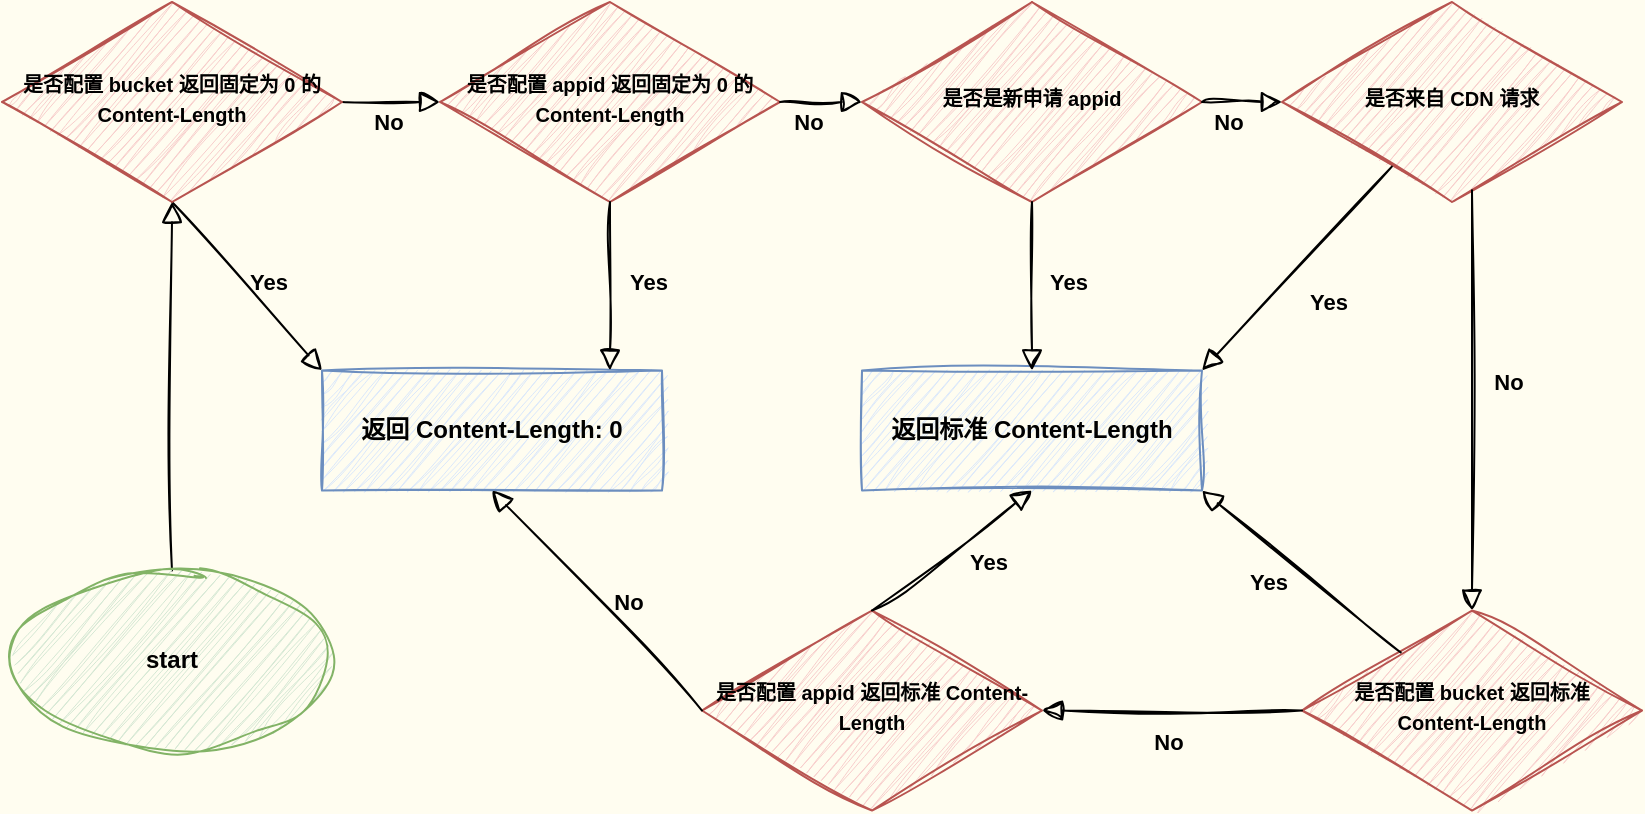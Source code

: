 <mxfile version="21.6.6" type="github">
  <diagram id="C5RBs43oDa-KdzZeNtuy" name="Page-1">
    <mxGraphModel dx="1373" dy="744" grid="1" gridSize="10" guides="1" tooltips="1" connect="1" arrows="1" fold="1" page="1" pageScale="1" pageWidth="827" pageHeight="1169" background="#FFFDF0" math="0" shadow="0">
      <root>
        <mxCell id="WIyWlLk6GJQsqaUBKTNV-0" />
        <mxCell id="WIyWlLk6GJQsqaUBKTNV-1" parent="WIyWlLk6GJQsqaUBKTNV-0" />
        <mxCell id="WIyWlLk6GJQsqaUBKTNV-2" value="" style="rounded=0;html=1;jettySize=auto;orthogonalLoop=1;fontSize=11;endArrow=block;endFill=0;endSize=8;strokeWidth=1;shadow=0;labelBackgroundColor=none;edgeStyle=orthogonalEdgeStyle;fontColor=default;sketch=1;curveFitting=1;jiggle=2;noEdgeStyle=1;orthogonal=1;entryX=0.5;entryY=1;entryDx=0;entryDy=0;exitX=0.5;exitY=0;exitDx=0;exitDy=0;fontStyle=1" parent="WIyWlLk6GJQsqaUBKTNV-1" source="X-2t8R4CyY52dQEvmOuq-20" target="WIyWlLk6GJQsqaUBKTNV-6" edge="1">
          <mxGeometry relative="1" as="geometry">
            <mxPoint x="-3" y="4.26" as="sourcePoint" />
          </mxGeometry>
        </mxCell>
        <mxCell id="WIyWlLk6GJQsqaUBKTNV-4" value="Yes" style="rounded=0;html=1;jettySize=auto;orthogonalLoop=1;fontSize=11;endArrow=block;endFill=0;endSize=8;strokeWidth=1;shadow=0;labelBackgroundColor=none;edgeStyle=orthogonalEdgeStyle;fontColor=default;entryDx=0;entryDy=0;sketch=1;curveFitting=1;jiggle=2;noEdgeStyle=1;orthogonal=1;exitX=0.5;exitY=1;exitDx=0;exitDy=0;fontStyle=1" parent="WIyWlLk6GJQsqaUBKTNV-1" source="WIyWlLk6GJQsqaUBKTNV-6" target="X-2t8R4CyY52dQEvmOuq-1" edge="1">
          <mxGeometry x="0.096" y="9" relative="1" as="geometry">
            <mxPoint as="offset" />
            <mxPoint x="-3" y="174.26" as="targetPoint" />
          </mxGeometry>
        </mxCell>
        <mxCell id="WIyWlLk6GJQsqaUBKTNV-5" value="No" style="edgeStyle=orthogonalEdgeStyle;rounded=0;html=1;jettySize=auto;orthogonalLoop=1;fontSize=11;endArrow=block;endFill=0;endSize=8;strokeWidth=1;shadow=0;labelBackgroundColor=none;fontColor=default;entryDx=0;entryDy=0;sketch=1;curveFitting=1;jiggle=2;noEdgeStyle=1;orthogonal=1;fontStyle=1" parent="WIyWlLk6GJQsqaUBKTNV-1" source="WIyWlLk6GJQsqaUBKTNV-6" target="X-2t8R4CyY52dQEvmOuq-3" edge="1">
          <mxGeometry x="-0.061" y="-10" relative="1" as="geometry">
            <mxPoint as="offset" />
            <mxPoint x="97" y="94.26" as="targetPoint" />
          </mxGeometry>
        </mxCell>
        <mxCell id="WIyWlLk6GJQsqaUBKTNV-6" value="&lt;font style=&quot;font-size: 10px;&quot;&gt;是否配置 bucket 返回固定为 0 的 Content-Length&lt;/font&gt;" style="rhombus;whiteSpace=wrap;html=1;shadow=0;fontFamily=Helvetica;fontSize=12;align=center;strokeWidth=1;spacing=6;spacingTop=-4;labelBackgroundColor=none;rounded=0;sketch=1;curveFitting=1;jiggle=2;fillColor=#f8cecc;strokeColor=#b85450;fontStyle=1" parent="WIyWlLk6GJQsqaUBKTNV-1" vertex="1">
          <mxGeometry x="7" y="10.0" width="170" height="100" as="geometry" />
        </mxCell>
        <mxCell id="X-2t8R4CyY52dQEvmOuq-1" value="返回 Content-Length: 0" style="rounded=0;whiteSpace=wrap;html=1;fontSize=12;glass=0;strokeWidth=1;shadow=0;labelBackgroundColor=none;sketch=1;curveFitting=1;jiggle=2;fillColor=#dae8fc;strokeColor=#6c8ebf;fontStyle=1" vertex="1" parent="WIyWlLk6GJQsqaUBKTNV-1">
          <mxGeometry x="167" y="194.26" width="170" height="60" as="geometry" />
        </mxCell>
        <mxCell id="X-2t8R4CyY52dQEvmOuq-3" value="&lt;font style=&quot;font-size: 10px;&quot;&gt;是否配置 appid 返回固定为 0 的 Content-Length&lt;/font&gt;" style="rhombus;whiteSpace=wrap;html=1;shadow=0;fontFamily=Helvetica;fontSize=12;align=center;strokeWidth=1;spacing=6;spacingTop=-4;labelBackgroundColor=none;rounded=0;sketch=1;curveFitting=1;jiggle=2;fillColor=#f8cecc;strokeColor=#b85450;fontStyle=1" vertex="1" parent="WIyWlLk6GJQsqaUBKTNV-1">
          <mxGeometry x="226" y="10.001" width="170" height="100" as="geometry" />
        </mxCell>
        <mxCell id="X-2t8R4CyY52dQEvmOuq-5" value="Yes" style="rounded=0;html=1;jettySize=auto;orthogonalLoop=1;fontSize=11;endArrow=block;endFill=0;endSize=8;strokeWidth=1;shadow=0;labelBackgroundColor=none;edgeStyle=orthogonalEdgeStyle;fontColor=default;entryDx=0;entryDy=0;exitDx=0;exitDy=0;sketch=1;curveFitting=1;jiggle=2;noEdgeStyle=1;orthogonal=1;exitX=0.5;exitY=1;fontStyle=1" edge="1" parent="WIyWlLk6GJQsqaUBKTNV-1" source="X-2t8R4CyY52dQEvmOuq-3" target="X-2t8R4CyY52dQEvmOuq-1">
          <mxGeometry x="-0.051" y="19" relative="1" as="geometry">
            <mxPoint as="offset" />
            <mxPoint x="7" y="144.26" as="sourcePoint" />
            <mxPoint x="7" y="204.26" as="targetPoint" />
          </mxGeometry>
        </mxCell>
        <mxCell id="X-2t8R4CyY52dQEvmOuq-6" value="返回标准 Content-Length" style="rounded=0;whiteSpace=wrap;html=1;fontSize=12;glass=0;strokeWidth=1;shadow=0;labelBackgroundColor=none;sketch=1;curveFitting=1;jiggle=2;fillColor=#dae8fc;strokeColor=#6c8ebf;fontStyle=1" vertex="1" parent="WIyWlLk6GJQsqaUBKTNV-1">
          <mxGeometry x="437" y="194.26" width="170" height="60" as="geometry" />
        </mxCell>
        <mxCell id="X-2t8R4CyY52dQEvmOuq-7" value="&lt;font style=&quot;font-size: 10px;&quot;&gt;是否是新申请 appid&lt;/font&gt;" style="rhombus;whiteSpace=wrap;html=1;shadow=0;fontFamily=Helvetica;fontSize=12;align=center;strokeWidth=1;spacing=6;spacingTop=-4;labelBackgroundColor=none;rounded=0;sketch=1;curveFitting=1;jiggle=2;fillColor=#f8cecc;strokeColor=#b85450;fontStyle=1" vertex="1" parent="WIyWlLk6GJQsqaUBKTNV-1">
          <mxGeometry x="437" y="10.001" width="170" height="100" as="geometry" />
        </mxCell>
        <mxCell id="X-2t8R4CyY52dQEvmOuq-9" value="No" style="edgeStyle=orthogonalEdgeStyle;rounded=0;html=1;jettySize=auto;orthogonalLoop=1;fontSize=11;endArrow=block;endFill=0;endSize=8;strokeWidth=1;shadow=0;labelBackgroundColor=none;fontColor=default;entryDx=0;entryDy=0;exitDx=0;exitDy=0;sketch=1;curveFitting=1;jiggle=2;noEdgeStyle=1;orthogonal=1;fontStyle=1" edge="1" parent="WIyWlLk6GJQsqaUBKTNV-1" source="X-2t8R4CyY52dQEvmOuq-3" target="X-2t8R4CyY52dQEvmOuq-7">
          <mxGeometry x="-0.317" y="-10" relative="1" as="geometry">
            <mxPoint as="offset" />
            <mxPoint x="57" y="104.26" as="sourcePoint" />
            <mxPoint x="127" y="104.26" as="targetPoint" />
          </mxGeometry>
        </mxCell>
        <mxCell id="X-2t8R4CyY52dQEvmOuq-10" value="Yes" style="rounded=0;html=1;jettySize=auto;orthogonalLoop=1;fontSize=11;endArrow=block;endFill=0;endSize=8;strokeWidth=1;shadow=0;labelBackgroundColor=none;edgeStyle=orthogonalEdgeStyle;fontColor=default;entryDx=0;entryDy=0;exitDx=0;exitDy=0;sketch=1;curveFitting=1;jiggle=2;noEdgeStyle=1;orthogonal=1;exitX=0.5;exitY=1;entryX=0.5;entryY=0;fontStyle=1" edge="1" parent="WIyWlLk6GJQsqaUBKTNV-1" source="X-2t8R4CyY52dQEvmOuq-7" target="X-2t8R4CyY52dQEvmOuq-6">
          <mxGeometry x="-0.051" y="18" relative="1" as="geometry">
            <mxPoint as="offset" />
            <mxPoint x="177" y="144.26" as="sourcePoint" />
            <mxPoint x="7" y="204.26" as="targetPoint" />
          </mxGeometry>
        </mxCell>
        <mxCell id="X-2t8R4CyY52dQEvmOuq-11" value="No" style="edgeStyle=orthogonalEdgeStyle;rounded=0;html=1;jettySize=auto;orthogonalLoop=1;fontSize=11;endArrow=block;endFill=0;endSize=8;strokeWidth=1;shadow=0;labelBackgroundColor=none;fontColor=default;exitDx=0;exitDy=0;sketch=1;curveFitting=1;jiggle=2;entryDx=0;entryDy=0;noEdgeStyle=1;orthogonal=1;fontStyle=1" edge="1" parent="WIyWlLk6GJQsqaUBKTNV-1" source="X-2t8R4CyY52dQEvmOuq-7" target="X-2t8R4CyY52dQEvmOuq-12">
          <mxGeometry x="-0.35" y="-10" relative="1" as="geometry">
            <mxPoint as="offset" />
            <mxPoint x="227" y="104.26" as="sourcePoint" />
            <mxPoint x="457" y="94.26" as="targetPoint" />
          </mxGeometry>
        </mxCell>
        <mxCell id="X-2t8R4CyY52dQEvmOuq-12" value="&lt;font style=&quot;font-size: 10px;&quot;&gt;是否来自 CDN 请求&lt;/font&gt;" style="rhombus;whiteSpace=wrap;html=1;shadow=0;fontFamily=Helvetica;fontSize=12;align=center;strokeWidth=1;spacing=6;spacingTop=-4;labelBackgroundColor=none;rounded=0;sketch=1;curveFitting=1;jiggle=2;fillColor=#f8cecc;strokeColor=#b85450;fontStyle=1" vertex="1" parent="WIyWlLk6GJQsqaUBKTNV-1">
          <mxGeometry x="647" y="10.001" width="170" height="100" as="geometry" />
        </mxCell>
        <mxCell id="X-2t8R4CyY52dQEvmOuq-13" value="Yes" style="rounded=0;html=1;jettySize=auto;orthogonalLoop=1;fontSize=11;endArrow=block;endFill=0;endSize=8;strokeWidth=1;shadow=0;labelBackgroundColor=none;edgeStyle=orthogonalEdgeStyle;fontColor=default;entryDx=0;entryDy=0;exitDx=0;exitDy=0;sketch=1;curveFitting=1;jiggle=2;noEdgeStyle=1;orthogonal=1;fontStyle=1" edge="1" parent="WIyWlLk6GJQsqaUBKTNV-1" source="X-2t8R4CyY52dQEvmOuq-12" target="X-2t8R4CyY52dQEvmOuq-6">
          <mxGeometry x="0.024" y="23" relative="1" as="geometry">
            <mxPoint as="offset" />
            <mxPoint x="347" y="144.26" as="sourcePoint" />
            <mxPoint x="247" y="204.26" as="targetPoint" />
          </mxGeometry>
        </mxCell>
        <mxCell id="X-2t8R4CyY52dQEvmOuq-14" value="No" style="edgeStyle=orthogonalEdgeStyle;rounded=0;html=1;jettySize=auto;orthogonalLoop=1;fontSize=11;endArrow=block;endFill=0;endSize=8;strokeWidth=1;shadow=0;labelBackgroundColor=none;fontColor=default;exitDx=0;exitDy=0;entryDx=0;entryDy=0;sketch=1;curveFitting=1;jiggle=2;noEdgeStyle=1;orthogonal=1;entryX=0.5;entryY=0;fontStyle=1" edge="1" parent="WIyWlLk6GJQsqaUBKTNV-1" source="X-2t8R4CyY52dQEvmOuq-12" target="X-2t8R4CyY52dQEvmOuq-15">
          <mxGeometry x="-0.087" y="18" relative="1" as="geometry">
            <mxPoint as="offset" />
            <mxPoint x="397" y="104.26" as="sourcePoint" />
            <mxPoint x="627" y="144.26" as="targetPoint" />
          </mxGeometry>
        </mxCell>
        <mxCell id="X-2t8R4CyY52dQEvmOuq-15" value="&lt;font style=&quot;font-size: 10px;&quot;&gt;是否配置 bucket 返回标准 Content-Length&lt;br&gt;&lt;/font&gt;" style="rhombus;whiteSpace=wrap;html=1;shadow=0;fontFamily=Helvetica;fontSize=12;align=center;strokeWidth=1;spacing=6;spacingTop=-4;labelBackgroundColor=none;rounded=0;sketch=1;curveFitting=1;jiggle=2;fillColor=#f8cecc;strokeColor=#b85450;fontStyle=1" vertex="1" parent="WIyWlLk6GJQsqaUBKTNV-1">
          <mxGeometry x="657" y="314.261" width="170" height="100" as="geometry" />
        </mxCell>
        <mxCell id="X-2t8R4CyY52dQEvmOuq-16" value="Yes" style="rounded=0;html=1;jettySize=auto;orthogonalLoop=1;fontSize=11;endArrow=block;endFill=0;endSize=8;strokeWidth=1;shadow=0;labelBackgroundColor=none;edgeStyle=orthogonalEdgeStyle;fontColor=default;sketch=1;curveFitting=1;jiggle=2;entryDx=0;entryDy=0;noEdgeStyle=1;orthogonal=1;fontStyle=1" edge="1" parent="WIyWlLk6GJQsqaUBKTNV-1" source="X-2t8R4CyY52dQEvmOuq-15" target="X-2t8R4CyY52dQEvmOuq-6">
          <mxGeometry x="0.15" y="15" relative="1" as="geometry">
            <mxPoint as="offset" />
            <mxPoint x="517" y="144.26" as="sourcePoint" />
            <mxPoint x="297" y="264.26" as="targetPoint" />
          </mxGeometry>
        </mxCell>
        <mxCell id="X-2t8R4CyY52dQEvmOuq-17" value="&lt;font style=&quot;font-size: 10px;&quot;&gt;是否配置 appid 返回标准 Content-Length&lt;br&gt;&lt;/font&gt;" style="rhombus;whiteSpace=wrap;html=1;shadow=0;fontFamily=Helvetica;fontSize=12;align=center;strokeWidth=1;spacing=6;spacingTop=-4;labelBackgroundColor=none;rounded=0;sketch=1;curveFitting=1;jiggle=2;fillColor=#f8cecc;strokeColor=#b85450;fontStyle=1" vertex="1" parent="WIyWlLk6GJQsqaUBKTNV-1">
          <mxGeometry x="357" y="314.261" width="170" height="100" as="geometry" />
        </mxCell>
        <mxCell id="X-2t8R4CyY52dQEvmOuq-18" value="No" style="rounded=0;html=1;jettySize=auto;orthogonalLoop=1;fontSize=11;endArrow=block;endFill=0;endSize=8;strokeWidth=1;shadow=0;labelBackgroundColor=none;edgeStyle=orthogonalEdgeStyle;fontColor=default;exitDx=0;exitDy=0;entryDx=0;entryDy=0;sketch=1;curveFitting=1;jiggle=2;noEdgeStyle=1;orthogonal=1;entryX=1;entryY=0.5;fontStyle=1" edge="1" parent="WIyWlLk6GJQsqaUBKTNV-1" source="X-2t8R4CyY52dQEvmOuq-15" target="X-2t8R4CyY52dQEvmOuq-17">
          <mxGeometry x="0.031" y="16" relative="1" as="geometry">
            <mxPoint as="offset" />
            <mxPoint x="587" y="234.26" as="sourcePoint" />
            <mxPoint x="327" y="224.26" as="targetPoint" />
          </mxGeometry>
        </mxCell>
        <mxCell id="X-2t8R4CyY52dQEvmOuq-19" value="Yes" style="rounded=0;html=1;jettySize=auto;orthogonalLoop=1;fontSize=11;endArrow=block;endFill=0;endSize=8;strokeWidth=1;shadow=0;labelBackgroundColor=none;edgeStyle=orthogonalEdgeStyle;fontColor=default;entryX=0.5;entryY=1;entryDx=0;entryDy=0;sketch=1;curveFitting=1;jiggle=2;noEdgeStyle=1;orthogonal=1;exitX=0.5;exitY=0;exitDx=0;exitDy=0;fontStyle=1" edge="1" parent="WIyWlLk6GJQsqaUBKTNV-1" source="X-2t8R4CyY52dQEvmOuq-17" target="X-2t8R4CyY52dQEvmOuq-6">
          <mxGeometry x="0.219" y="-15" relative="1" as="geometry">
            <mxPoint as="offset" />
            <mxPoint x="587" y="234.26" as="sourcePoint" />
            <mxPoint x="327" y="224.26" as="targetPoint" />
          </mxGeometry>
        </mxCell>
        <mxCell id="X-2t8R4CyY52dQEvmOuq-20" value="start" style="ellipse;whiteSpace=wrap;html=1;hachureGap=4;fontFamily=Helvetica;fontSize=12;sketch=1;curveFitting=1;jiggle=2;rounded=0;labelBackgroundColor=none;fillColor=#d5e8d4;strokeColor=#82b366;fontStyle=1;strokeWidth=1;shadow=0;" vertex="1" parent="WIyWlLk6GJQsqaUBKTNV-1">
          <mxGeometry x="12" y="294.26" width="160" height="90" as="geometry" />
        </mxCell>
        <mxCell id="X-2t8R4CyY52dQEvmOuq-21" value="No" style="rounded=0;html=1;jettySize=auto;orthogonalLoop=1;fontSize=11;endArrow=block;endFill=0;endSize=8;strokeWidth=1;shadow=0;labelBackgroundColor=none;edgeStyle=orthogonalEdgeStyle;fontColor=default;exitX=0;exitY=0.5;exitDx=0;exitDy=0;entryX=0.5;entryY=1;entryDx=0;entryDy=0;sketch=1;curveFitting=1;jiggle=2;noEdgeStyle=1;orthogonal=1;fontStyle=1" edge="1" parent="WIyWlLk6GJQsqaUBKTNV-1" source="X-2t8R4CyY52dQEvmOuq-17" target="X-2t8R4CyY52dQEvmOuq-1">
          <mxGeometry x="-0.148" y="-11" relative="1" as="geometry">
            <mxPoint as="offset" />
            <mxPoint x="637" y="274.26" as="sourcePoint" />
            <mxPoint x="527" y="344.26" as="targetPoint" />
          </mxGeometry>
        </mxCell>
      </root>
    </mxGraphModel>
  </diagram>
</mxfile>
